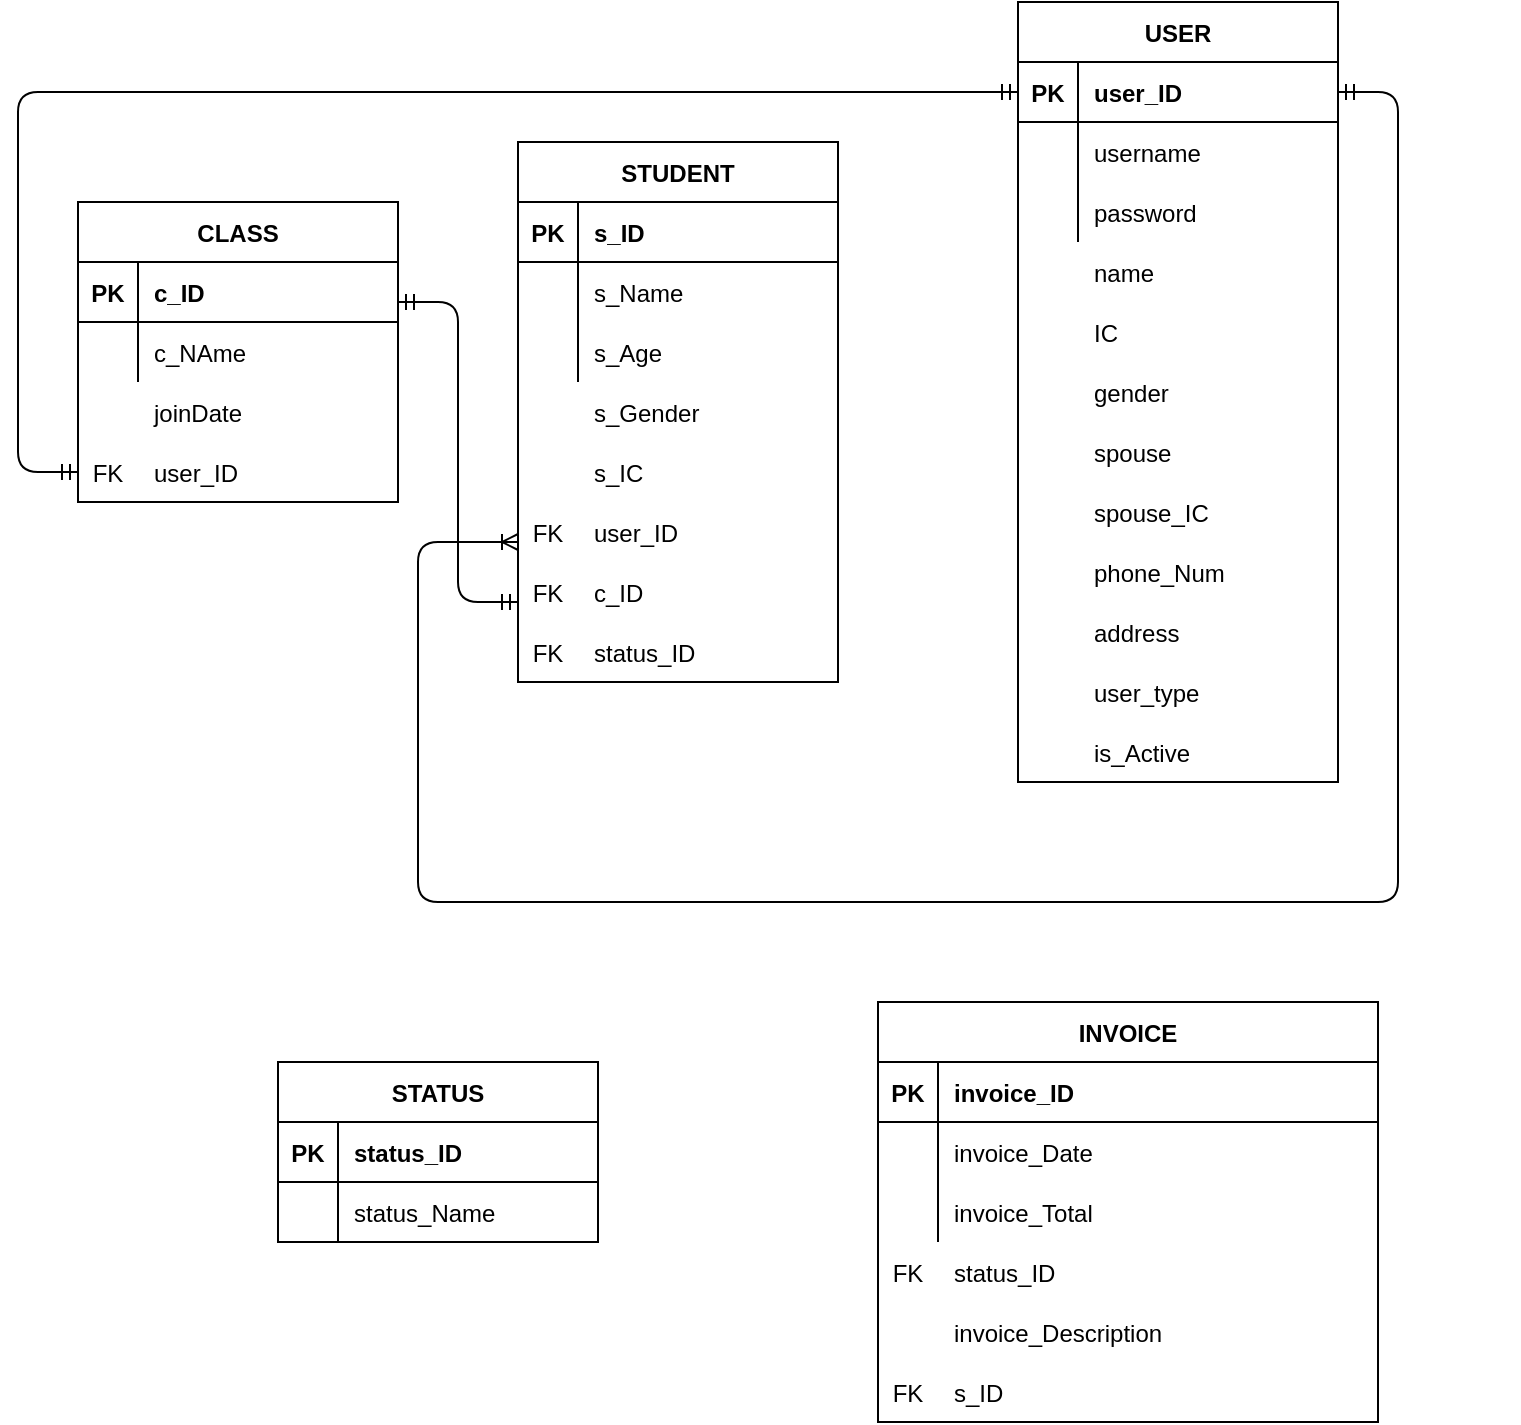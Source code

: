 <mxfile version="14.1.2" type="github">
  <diagram id="R2lEEEUBdFMjLlhIrx00" name="Page-1">
    <mxGraphModel dx="1222" dy="1745" grid="1" gridSize="10" guides="1" tooltips="1" connect="1" arrows="1" fold="1" page="1" pageScale="1" pageWidth="850" pageHeight="1100" math="0" shadow="0" extFonts="Permanent Marker^https://fonts.googleapis.com/css?family=Permanent+Marker">
      <root>
        <mxCell id="0" />
        <mxCell id="1" parent="0" />
        <mxCell id="C-vyLk0tnHw3VtMMgP7b-2" value="USER" style="shape=table;startSize=30;container=1;collapsible=1;childLayout=tableLayout;fixedRows=1;rowLines=0;fontStyle=1;align=center;resizeLast=1;" parent="1" vertex="1">
          <mxGeometry x="540" y="-30" width="160" height="390" as="geometry" />
        </mxCell>
        <mxCell id="C-vyLk0tnHw3VtMMgP7b-3" value="" style="shape=partialRectangle;collapsible=0;dropTarget=0;pointerEvents=0;fillColor=none;points=[[0,0.5],[1,0.5]];portConstraint=eastwest;top=0;left=0;right=0;bottom=1;" parent="C-vyLk0tnHw3VtMMgP7b-2" vertex="1">
          <mxGeometry y="30" width="160" height="30" as="geometry" />
        </mxCell>
        <mxCell id="C-vyLk0tnHw3VtMMgP7b-4" value="PK" style="shape=partialRectangle;overflow=hidden;connectable=0;fillColor=none;top=0;left=0;bottom=0;right=0;fontStyle=1;" parent="C-vyLk0tnHw3VtMMgP7b-3" vertex="1">
          <mxGeometry width="30" height="30" as="geometry" />
        </mxCell>
        <mxCell id="C-vyLk0tnHw3VtMMgP7b-5" value="user_ID" style="shape=partialRectangle;overflow=hidden;connectable=0;fillColor=none;top=0;left=0;bottom=0;right=0;align=left;spacingLeft=6;fontStyle=1;" parent="C-vyLk0tnHw3VtMMgP7b-3" vertex="1">
          <mxGeometry x="30" width="130" height="30" as="geometry" />
        </mxCell>
        <mxCell id="C-vyLk0tnHw3VtMMgP7b-6" value="" style="shape=partialRectangle;collapsible=0;dropTarget=0;pointerEvents=0;fillColor=none;points=[[0,0.5],[1,0.5]];portConstraint=eastwest;top=0;left=0;right=0;bottom=0;" parent="C-vyLk0tnHw3VtMMgP7b-2" vertex="1">
          <mxGeometry y="60" width="160" height="30" as="geometry" />
        </mxCell>
        <mxCell id="C-vyLk0tnHw3VtMMgP7b-7" value="" style="shape=partialRectangle;overflow=hidden;connectable=0;fillColor=none;top=0;left=0;bottom=0;right=0;" parent="C-vyLk0tnHw3VtMMgP7b-6" vertex="1">
          <mxGeometry width="30" height="30" as="geometry" />
        </mxCell>
        <mxCell id="C-vyLk0tnHw3VtMMgP7b-8" value="username" style="shape=partialRectangle;overflow=hidden;connectable=0;fillColor=none;top=0;left=0;bottom=0;right=0;align=left;spacingLeft=6;" parent="C-vyLk0tnHw3VtMMgP7b-6" vertex="1">
          <mxGeometry x="30" width="130" height="30" as="geometry" />
        </mxCell>
        <mxCell id="C-vyLk0tnHw3VtMMgP7b-9" value="" style="shape=partialRectangle;collapsible=0;dropTarget=0;pointerEvents=0;fillColor=none;points=[[0,0.5],[1,0.5]];portConstraint=eastwest;top=0;left=0;right=0;bottom=0;" parent="C-vyLk0tnHw3VtMMgP7b-2" vertex="1">
          <mxGeometry y="90" width="160" height="30" as="geometry" />
        </mxCell>
        <mxCell id="C-vyLk0tnHw3VtMMgP7b-10" value="" style="shape=partialRectangle;overflow=hidden;connectable=0;fillColor=none;top=0;left=0;bottom=0;right=0;" parent="C-vyLk0tnHw3VtMMgP7b-9" vertex="1">
          <mxGeometry width="30" height="30" as="geometry" />
        </mxCell>
        <mxCell id="C-vyLk0tnHw3VtMMgP7b-11" value="password" style="shape=partialRectangle;overflow=hidden;connectable=0;fillColor=none;top=0;left=0;bottom=0;right=0;align=left;spacingLeft=6;" parent="C-vyLk0tnHw3VtMMgP7b-9" vertex="1">
          <mxGeometry x="30" width="130" height="30" as="geometry" />
        </mxCell>
        <mxCell id="C-vyLk0tnHw3VtMMgP7b-13" value="INVOICE" style="shape=table;startSize=30;container=1;collapsible=1;childLayout=tableLayout;fixedRows=1;rowLines=0;fontStyle=1;align=center;resizeLast=1;" parent="1" vertex="1">
          <mxGeometry x="470" y="470" width="250" height="210" as="geometry" />
        </mxCell>
        <mxCell id="C-vyLk0tnHw3VtMMgP7b-14" value="" style="shape=partialRectangle;collapsible=0;dropTarget=0;pointerEvents=0;fillColor=none;points=[[0,0.5],[1,0.5]];portConstraint=eastwest;top=0;left=0;right=0;bottom=1;" parent="C-vyLk0tnHw3VtMMgP7b-13" vertex="1">
          <mxGeometry y="30" width="250" height="30" as="geometry" />
        </mxCell>
        <mxCell id="C-vyLk0tnHw3VtMMgP7b-15" value="PK" style="shape=partialRectangle;overflow=hidden;connectable=0;fillColor=none;top=0;left=0;bottom=0;right=0;fontStyle=1;" parent="C-vyLk0tnHw3VtMMgP7b-14" vertex="1">
          <mxGeometry width="30" height="30" as="geometry" />
        </mxCell>
        <mxCell id="C-vyLk0tnHw3VtMMgP7b-16" value="invoice_ID" style="shape=partialRectangle;overflow=hidden;connectable=0;fillColor=none;top=0;left=0;bottom=0;right=0;align=left;spacingLeft=6;fontStyle=1;" parent="C-vyLk0tnHw3VtMMgP7b-14" vertex="1">
          <mxGeometry x="30" width="220" height="30" as="geometry" />
        </mxCell>
        <mxCell id="C-vyLk0tnHw3VtMMgP7b-17" value="" style="shape=partialRectangle;collapsible=0;dropTarget=0;pointerEvents=0;fillColor=none;points=[[0,0.5],[1,0.5]];portConstraint=eastwest;top=0;left=0;right=0;bottom=0;" parent="C-vyLk0tnHw3VtMMgP7b-13" vertex="1">
          <mxGeometry y="60" width="250" height="30" as="geometry" />
        </mxCell>
        <mxCell id="C-vyLk0tnHw3VtMMgP7b-18" value="" style="shape=partialRectangle;overflow=hidden;connectable=0;fillColor=none;top=0;left=0;bottom=0;right=0;" parent="C-vyLk0tnHw3VtMMgP7b-17" vertex="1">
          <mxGeometry width="30" height="30" as="geometry" />
        </mxCell>
        <mxCell id="C-vyLk0tnHw3VtMMgP7b-19" value="invoice_Date" style="shape=partialRectangle;overflow=hidden;connectable=0;fillColor=none;top=0;left=0;bottom=0;right=0;align=left;spacingLeft=6;" parent="C-vyLk0tnHw3VtMMgP7b-17" vertex="1">
          <mxGeometry x="30" width="220" height="30" as="geometry" />
        </mxCell>
        <mxCell id="C-vyLk0tnHw3VtMMgP7b-20" value="" style="shape=partialRectangle;collapsible=0;dropTarget=0;pointerEvents=0;fillColor=none;points=[[0,0.5],[1,0.5]];portConstraint=eastwest;top=0;left=0;right=0;bottom=0;" parent="C-vyLk0tnHw3VtMMgP7b-13" vertex="1">
          <mxGeometry y="90" width="250" height="30" as="geometry" />
        </mxCell>
        <mxCell id="C-vyLk0tnHw3VtMMgP7b-21" value="" style="shape=partialRectangle;overflow=hidden;connectable=0;fillColor=none;top=0;left=0;bottom=0;right=0;" parent="C-vyLk0tnHw3VtMMgP7b-20" vertex="1">
          <mxGeometry width="30" height="30" as="geometry" />
        </mxCell>
        <mxCell id="C-vyLk0tnHw3VtMMgP7b-22" value="invoice_Total" style="shape=partialRectangle;overflow=hidden;connectable=0;fillColor=none;top=0;left=0;bottom=0;right=0;align=left;spacingLeft=6;" parent="C-vyLk0tnHw3VtMMgP7b-20" vertex="1">
          <mxGeometry x="30" width="220" height="30" as="geometry" />
        </mxCell>
        <mxCell id="C-vyLk0tnHw3VtMMgP7b-23" value="CLASS" style="shape=table;startSize=30;container=1;collapsible=1;childLayout=tableLayout;fixedRows=1;rowLines=0;fontStyle=1;align=center;resizeLast=1;" parent="1" vertex="1">
          <mxGeometry x="70" y="70" width="160" height="150" as="geometry" />
        </mxCell>
        <mxCell id="C-vyLk0tnHw3VtMMgP7b-24" value="" style="shape=partialRectangle;collapsible=0;dropTarget=0;pointerEvents=0;fillColor=none;points=[[0,0.5],[1,0.5]];portConstraint=eastwest;top=0;left=0;right=0;bottom=1;" parent="C-vyLk0tnHw3VtMMgP7b-23" vertex="1">
          <mxGeometry y="30" width="160" height="30" as="geometry" />
        </mxCell>
        <mxCell id="C-vyLk0tnHw3VtMMgP7b-25" value="PK" style="shape=partialRectangle;overflow=hidden;connectable=0;fillColor=none;top=0;left=0;bottom=0;right=0;fontStyle=1;" parent="C-vyLk0tnHw3VtMMgP7b-24" vertex="1">
          <mxGeometry width="30" height="30" as="geometry" />
        </mxCell>
        <mxCell id="C-vyLk0tnHw3VtMMgP7b-26" value="c_ID" style="shape=partialRectangle;overflow=hidden;connectable=0;fillColor=none;top=0;left=0;bottom=0;right=0;align=left;spacingLeft=6;fontStyle=1;" parent="C-vyLk0tnHw3VtMMgP7b-24" vertex="1">
          <mxGeometry x="30" width="130" height="30" as="geometry" />
        </mxCell>
        <mxCell id="C-vyLk0tnHw3VtMMgP7b-27" value="" style="shape=partialRectangle;collapsible=0;dropTarget=0;pointerEvents=0;fillColor=none;points=[[0,0.5],[1,0.5]];portConstraint=eastwest;top=0;left=0;right=0;bottom=0;" parent="C-vyLk0tnHw3VtMMgP7b-23" vertex="1">
          <mxGeometry y="60" width="160" height="30" as="geometry" />
        </mxCell>
        <mxCell id="C-vyLk0tnHw3VtMMgP7b-28" value="" style="shape=partialRectangle;overflow=hidden;connectable=0;fillColor=none;top=0;left=0;bottom=0;right=0;" parent="C-vyLk0tnHw3VtMMgP7b-27" vertex="1">
          <mxGeometry width="30" height="30" as="geometry" />
        </mxCell>
        <mxCell id="C-vyLk0tnHw3VtMMgP7b-29" value="c_NAme" style="shape=partialRectangle;overflow=hidden;connectable=0;fillColor=none;top=0;left=0;bottom=0;right=0;align=left;spacingLeft=6;" parent="C-vyLk0tnHw3VtMMgP7b-27" vertex="1">
          <mxGeometry x="30" width="130" height="30" as="geometry" />
        </mxCell>
        <mxCell id="8kOPELm9OL7Nv5AnrKjp-2" value="joinDate" style="shape=partialRectangle;overflow=hidden;connectable=0;fillColor=none;top=0;left=0;bottom=0;right=0;align=left;spacingLeft=6;" vertex="1" parent="1">
          <mxGeometry x="100" y="160" width="220" height="30" as="geometry" />
        </mxCell>
        <mxCell id="8kOPELm9OL7Nv5AnrKjp-3" value="user_ID" style="shape=partialRectangle;overflow=hidden;connectable=0;fillColor=none;top=0;left=0;bottom=0;right=0;align=left;spacingLeft=6;" vertex="1" parent="1">
          <mxGeometry x="100" y="190" width="220" height="30" as="geometry" />
        </mxCell>
        <mxCell id="8kOPELm9OL7Nv5AnrKjp-4" value="FK" style="shape=partialRectangle;overflow=hidden;connectable=0;fillColor=none;top=0;left=0;bottom=0;right=0;fontStyle=0;" vertex="1" parent="1">
          <mxGeometry x="70" y="190" width="30" height="30" as="geometry" />
        </mxCell>
        <mxCell id="8kOPELm9OL7Nv5AnrKjp-6" value="name" style="shape=partialRectangle;overflow=hidden;connectable=0;fillColor=none;top=0;left=0;bottom=0;right=0;align=left;spacingLeft=6;" vertex="1" parent="1">
          <mxGeometry x="570" y="90" width="130" height="30" as="geometry" />
        </mxCell>
        <mxCell id="8kOPELm9OL7Nv5AnrKjp-7" value="IC" style="shape=partialRectangle;overflow=hidden;connectable=0;fillColor=none;top=0;left=0;bottom=0;right=0;align=left;spacingLeft=6;" vertex="1" parent="1">
          <mxGeometry x="570" y="120" width="220" height="30" as="geometry" />
        </mxCell>
        <mxCell id="8kOPELm9OL7Nv5AnrKjp-8" value="gender" style="shape=partialRectangle;overflow=hidden;connectable=0;fillColor=none;top=0;left=0;bottom=0;right=0;align=left;spacingLeft=6;" vertex="1" parent="1">
          <mxGeometry x="570" y="150" width="130" height="30" as="geometry" />
        </mxCell>
        <mxCell id="8kOPELm9OL7Nv5AnrKjp-9" value="spouse" style="shape=partialRectangle;overflow=hidden;connectable=0;fillColor=none;top=0;left=0;bottom=0;right=0;align=left;spacingLeft=6;" vertex="1" parent="1">
          <mxGeometry x="570" y="180" width="110" height="30" as="geometry" />
        </mxCell>
        <mxCell id="8kOPELm9OL7Nv5AnrKjp-10" value="spouse_IC" style="shape=partialRectangle;overflow=hidden;connectable=0;fillColor=none;top=0;left=0;bottom=0;right=0;align=left;spacingLeft=6;" vertex="1" parent="1">
          <mxGeometry x="570" y="210" width="130" height="30" as="geometry" />
        </mxCell>
        <mxCell id="8kOPELm9OL7Nv5AnrKjp-11" value="phone_Num" style="shape=partialRectangle;overflow=hidden;connectable=0;fillColor=none;top=0;left=0;bottom=0;right=0;align=left;spacingLeft=6;" vertex="1" parent="1">
          <mxGeometry x="570" y="240" width="130" height="30" as="geometry" />
        </mxCell>
        <mxCell id="8kOPELm9OL7Nv5AnrKjp-12" value="address" style="shape=partialRectangle;overflow=hidden;connectable=0;fillColor=none;top=0;left=0;bottom=0;right=0;align=left;spacingLeft=6;" vertex="1" parent="1">
          <mxGeometry x="570" y="270" width="220" height="30" as="geometry" />
        </mxCell>
        <mxCell id="8kOPELm9OL7Nv5AnrKjp-13" value="user_type" style="shape=partialRectangle;overflow=hidden;connectable=0;fillColor=none;top=0;left=0;bottom=0;right=0;align=left;spacingLeft=6;" vertex="1" parent="1">
          <mxGeometry x="570" y="300" width="130" height="30" as="geometry" />
        </mxCell>
        <mxCell id="8kOPELm9OL7Nv5AnrKjp-14" value="is_Active" style="shape=partialRectangle;overflow=hidden;connectable=0;fillColor=none;top=0;left=0;bottom=0;right=0;align=left;spacingLeft=6;" vertex="1" parent="1">
          <mxGeometry x="570" y="330" width="130" height="30" as="geometry" />
        </mxCell>
        <mxCell id="8kOPELm9OL7Nv5AnrKjp-15" value="" style="shape=partialRectangle;collapsible=0;dropTarget=0;pointerEvents=0;fillColor=none;points=[[0,0.5],[1,0.5]];portConstraint=eastwest;top=0;left=0;right=0;bottom=0;" vertex="1" parent="1">
          <mxGeometry x="470" y="590" width="250" height="30" as="geometry" />
        </mxCell>
        <mxCell id="8kOPELm9OL7Nv5AnrKjp-16" value="" style="shape=partialRectangle;overflow=hidden;connectable=0;fillColor=none;top=0;left=0;bottom=0;right=0;" vertex="1" parent="8kOPELm9OL7Nv5AnrKjp-15">
          <mxGeometry width="30" height="30" as="geometry" />
        </mxCell>
        <mxCell id="8kOPELm9OL7Nv5AnrKjp-17" value="status_ID" style="shape=partialRectangle;overflow=hidden;connectable=0;fillColor=none;top=0;left=0;bottom=0;right=0;align=left;spacingLeft=6;" vertex="1" parent="8kOPELm9OL7Nv5AnrKjp-15">
          <mxGeometry x="30" width="220" height="30" as="geometry" />
        </mxCell>
        <mxCell id="8kOPELm9OL7Nv5AnrKjp-18" value="" style="shape=partialRectangle;collapsible=0;dropTarget=0;pointerEvents=0;fillColor=none;points=[[0,0.5],[1,0.5]];portConstraint=eastwest;top=0;left=0;right=0;bottom=0;" vertex="1" parent="1">
          <mxGeometry x="470" y="620" width="250" height="30" as="geometry" />
        </mxCell>
        <mxCell id="8kOPELm9OL7Nv5AnrKjp-19" value="" style="shape=partialRectangle;overflow=hidden;connectable=0;fillColor=none;top=0;left=0;bottom=0;right=0;" vertex="1" parent="8kOPELm9OL7Nv5AnrKjp-18">
          <mxGeometry width="30" height="30" as="geometry" />
        </mxCell>
        <mxCell id="8kOPELm9OL7Nv5AnrKjp-20" value="invoice_Description" style="shape=partialRectangle;overflow=hidden;connectable=0;fillColor=none;top=0;left=0;bottom=0;right=0;align=left;spacingLeft=6;" vertex="1" parent="8kOPELm9OL7Nv5AnrKjp-18">
          <mxGeometry x="30" width="220" height="30" as="geometry" />
        </mxCell>
        <mxCell id="8kOPELm9OL7Nv5AnrKjp-21" value="" style="shape=partialRectangle;collapsible=0;dropTarget=0;pointerEvents=0;fillColor=none;points=[[0,0.5],[1,0.5]];portConstraint=eastwest;top=0;left=0;right=0;bottom=0;" vertex="1" parent="1">
          <mxGeometry x="470" y="650" width="250" height="30" as="geometry" />
        </mxCell>
        <mxCell id="8kOPELm9OL7Nv5AnrKjp-22" value="" style="shape=partialRectangle;overflow=hidden;connectable=0;fillColor=none;top=0;left=0;bottom=0;right=0;" vertex="1" parent="8kOPELm9OL7Nv5AnrKjp-21">
          <mxGeometry width="30" height="30" as="geometry" />
        </mxCell>
        <mxCell id="8kOPELm9OL7Nv5AnrKjp-23" value="s_ID" style="shape=partialRectangle;overflow=hidden;connectable=0;fillColor=none;top=0;left=0;bottom=0;right=0;align=left;spacingLeft=6;" vertex="1" parent="8kOPELm9OL7Nv5AnrKjp-21">
          <mxGeometry x="30" width="220" height="30" as="geometry" />
        </mxCell>
        <mxCell id="8kOPELm9OL7Nv5AnrKjp-24" value="FK" style="shape=partialRectangle;overflow=hidden;connectable=0;fillColor=none;top=0;left=0;bottom=0;right=0;" vertex="1" parent="1">
          <mxGeometry x="470" y="650" width="30" height="30" as="geometry" />
        </mxCell>
        <mxCell id="8kOPELm9OL7Nv5AnrKjp-28" value="FK" style="shape=partialRectangle;overflow=hidden;connectable=0;fillColor=none;top=0;left=0;bottom=0;right=0;" vertex="1" parent="1">
          <mxGeometry x="470" y="590" width="30" height="30" as="geometry" />
        </mxCell>
        <mxCell id="8kOPELm9OL7Nv5AnrKjp-29" value="STUDENT" style="shape=table;startSize=30;container=1;collapsible=1;childLayout=tableLayout;fixedRows=1;rowLines=0;fontStyle=1;align=center;resizeLast=1;" vertex="1" parent="1">
          <mxGeometry x="290" y="40" width="160" height="270" as="geometry" />
        </mxCell>
        <mxCell id="8kOPELm9OL7Nv5AnrKjp-30" value="" style="shape=partialRectangle;collapsible=0;dropTarget=0;pointerEvents=0;fillColor=none;points=[[0,0.5],[1,0.5]];portConstraint=eastwest;top=0;left=0;right=0;bottom=1;" vertex="1" parent="8kOPELm9OL7Nv5AnrKjp-29">
          <mxGeometry y="30" width="160" height="30" as="geometry" />
        </mxCell>
        <mxCell id="8kOPELm9OL7Nv5AnrKjp-31" value="PK" style="shape=partialRectangle;overflow=hidden;connectable=0;fillColor=none;top=0;left=0;bottom=0;right=0;fontStyle=1;" vertex="1" parent="8kOPELm9OL7Nv5AnrKjp-30">
          <mxGeometry width="30" height="30" as="geometry" />
        </mxCell>
        <mxCell id="8kOPELm9OL7Nv5AnrKjp-32" value="s_ID" style="shape=partialRectangle;overflow=hidden;connectable=0;fillColor=none;top=0;left=0;bottom=0;right=0;align=left;spacingLeft=6;fontStyle=1;" vertex="1" parent="8kOPELm9OL7Nv5AnrKjp-30">
          <mxGeometry x="30" width="130" height="30" as="geometry" />
        </mxCell>
        <mxCell id="8kOPELm9OL7Nv5AnrKjp-33" value="" style="shape=partialRectangle;collapsible=0;dropTarget=0;pointerEvents=0;fillColor=none;points=[[0,0.5],[1,0.5]];portConstraint=eastwest;top=0;left=0;right=0;bottom=0;" vertex="1" parent="8kOPELm9OL7Nv5AnrKjp-29">
          <mxGeometry y="60" width="160" height="30" as="geometry" />
        </mxCell>
        <mxCell id="8kOPELm9OL7Nv5AnrKjp-34" value="" style="shape=partialRectangle;overflow=hidden;connectable=0;fillColor=none;top=0;left=0;bottom=0;right=0;" vertex="1" parent="8kOPELm9OL7Nv5AnrKjp-33">
          <mxGeometry width="30" height="30" as="geometry" />
        </mxCell>
        <mxCell id="8kOPELm9OL7Nv5AnrKjp-35" value="s_Name" style="shape=partialRectangle;overflow=hidden;connectable=0;fillColor=none;top=0;left=0;bottom=0;right=0;align=left;spacingLeft=6;" vertex="1" parent="8kOPELm9OL7Nv5AnrKjp-33">
          <mxGeometry x="30" width="130" height="30" as="geometry" />
        </mxCell>
        <mxCell id="8kOPELm9OL7Nv5AnrKjp-36" value="" style="shape=partialRectangle;collapsible=0;dropTarget=0;pointerEvents=0;fillColor=none;points=[[0,0.5],[1,0.5]];portConstraint=eastwest;top=0;left=0;right=0;bottom=0;" vertex="1" parent="8kOPELm9OL7Nv5AnrKjp-29">
          <mxGeometry y="90" width="160" height="30" as="geometry" />
        </mxCell>
        <mxCell id="8kOPELm9OL7Nv5AnrKjp-37" value="" style="shape=partialRectangle;overflow=hidden;connectable=0;fillColor=none;top=0;left=0;bottom=0;right=0;" vertex="1" parent="8kOPELm9OL7Nv5AnrKjp-36">
          <mxGeometry width="30" height="30" as="geometry" />
        </mxCell>
        <mxCell id="8kOPELm9OL7Nv5AnrKjp-38" value="s_Age" style="shape=partialRectangle;overflow=hidden;connectable=0;fillColor=none;top=0;left=0;bottom=0;right=0;align=left;spacingLeft=6;" vertex="1" parent="8kOPELm9OL7Nv5AnrKjp-36">
          <mxGeometry x="30" width="130" height="30" as="geometry" />
        </mxCell>
        <mxCell id="8kOPELm9OL7Nv5AnrKjp-39" value="s_Gender" style="shape=partialRectangle;overflow=hidden;connectable=0;fillColor=none;top=0;left=0;bottom=0;right=0;align=left;spacingLeft=6;" vertex="1" parent="1">
          <mxGeometry x="320" y="160" width="130" height="30" as="geometry" />
        </mxCell>
        <mxCell id="8kOPELm9OL7Nv5AnrKjp-40" value="s_IC" style="shape=partialRectangle;overflow=hidden;connectable=0;fillColor=none;top=0;left=0;bottom=0;right=0;align=left;spacingLeft=6;" vertex="1" parent="1">
          <mxGeometry x="320" y="190" width="130" height="30" as="geometry" />
        </mxCell>
        <mxCell id="8kOPELm9OL7Nv5AnrKjp-41" value="user_ID" style="shape=partialRectangle;overflow=hidden;connectable=0;fillColor=none;top=0;left=0;bottom=0;right=0;align=left;spacingLeft=6;" vertex="1" parent="1">
          <mxGeometry x="320" y="220" width="220" height="30" as="geometry" />
        </mxCell>
        <mxCell id="8kOPELm9OL7Nv5AnrKjp-42" value="c_ID" style="shape=partialRectangle;overflow=hidden;connectable=0;fillColor=none;top=0;left=0;bottom=0;right=0;align=left;spacingLeft=6;" vertex="1" parent="1">
          <mxGeometry x="320" y="250" width="220" height="30" as="geometry" />
        </mxCell>
        <mxCell id="8kOPELm9OL7Nv5AnrKjp-43" value="status_ID" style="shape=partialRectangle;overflow=hidden;connectable=0;fillColor=none;top=0;left=0;bottom=0;right=0;align=left;spacingLeft=6;" vertex="1" parent="1">
          <mxGeometry x="320" y="280" width="220" height="30" as="geometry" />
        </mxCell>
        <mxCell id="8kOPELm9OL7Nv5AnrKjp-57" value="FK" style="shape=partialRectangle;overflow=hidden;connectable=0;fillColor=none;top=0;left=0;bottom=0;right=0;" vertex="1" parent="1">
          <mxGeometry x="290" y="280" width="30" height="30" as="geometry" />
        </mxCell>
        <mxCell id="8kOPELm9OL7Nv5AnrKjp-58" value="FK" style="shape=partialRectangle;overflow=hidden;connectable=0;fillColor=none;top=0;left=0;bottom=0;right=0;" vertex="1" parent="1">
          <mxGeometry x="290" y="220" width="30" height="30" as="geometry" />
        </mxCell>
        <mxCell id="8kOPELm9OL7Nv5AnrKjp-59" value="FK" style="shape=partialRectangle;overflow=hidden;connectable=0;fillColor=none;top=0;left=0;bottom=0;right=0;" vertex="1" parent="1">
          <mxGeometry x="290" y="250" width="30" height="30" as="geometry" />
        </mxCell>
        <mxCell id="8kOPELm9OL7Nv5AnrKjp-60" value="STATUS" style="shape=table;startSize=30;container=1;collapsible=1;childLayout=tableLayout;fixedRows=1;rowLines=0;fontStyle=1;align=center;resizeLast=1;" vertex="1" parent="1">
          <mxGeometry x="170" y="500" width="160" height="90" as="geometry" />
        </mxCell>
        <mxCell id="8kOPELm9OL7Nv5AnrKjp-61" value="" style="shape=partialRectangle;collapsible=0;dropTarget=0;pointerEvents=0;fillColor=none;points=[[0,0.5],[1,0.5]];portConstraint=eastwest;top=0;left=0;right=0;bottom=1;" vertex="1" parent="8kOPELm9OL7Nv5AnrKjp-60">
          <mxGeometry y="30" width="160" height="30" as="geometry" />
        </mxCell>
        <mxCell id="8kOPELm9OL7Nv5AnrKjp-62" value="PK" style="shape=partialRectangle;overflow=hidden;connectable=0;fillColor=none;top=0;left=0;bottom=0;right=0;fontStyle=1;" vertex="1" parent="8kOPELm9OL7Nv5AnrKjp-61">
          <mxGeometry width="30" height="30" as="geometry" />
        </mxCell>
        <mxCell id="8kOPELm9OL7Nv5AnrKjp-63" value="status_ID" style="shape=partialRectangle;overflow=hidden;connectable=0;fillColor=none;top=0;left=0;bottom=0;right=0;align=left;spacingLeft=6;fontStyle=1;" vertex="1" parent="8kOPELm9OL7Nv5AnrKjp-61">
          <mxGeometry x="30" width="130" height="30" as="geometry" />
        </mxCell>
        <mxCell id="8kOPELm9OL7Nv5AnrKjp-64" value="" style="shape=partialRectangle;collapsible=0;dropTarget=0;pointerEvents=0;fillColor=none;points=[[0,0.5],[1,0.5]];portConstraint=eastwest;top=0;left=0;right=0;bottom=0;" vertex="1" parent="8kOPELm9OL7Nv5AnrKjp-60">
          <mxGeometry y="60" width="160" height="30" as="geometry" />
        </mxCell>
        <mxCell id="8kOPELm9OL7Nv5AnrKjp-65" value="" style="shape=partialRectangle;overflow=hidden;connectable=0;fillColor=none;top=0;left=0;bottom=0;right=0;" vertex="1" parent="8kOPELm9OL7Nv5AnrKjp-64">
          <mxGeometry width="30" height="30" as="geometry" />
        </mxCell>
        <mxCell id="8kOPELm9OL7Nv5AnrKjp-66" value="status_Name" style="shape=partialRectangle;overflow=hidden;connectable=0;fillColor=none;top=0;left=0;bottom=0;right=0;align=left;spacingLeft=6;" vertex="1" parent="8kOPELm9OL7Nv5AnrKjp-64">
          <mxGeometry x="30" width="130" height="30" as="geometry" />
        </mxCell>
        <mxCell id="8kOPELm9OL7Nv5AnrKjp-87" value="" style="edgeStyle=orthogonalEdgeStyle;fontSize=12;html=1;endArrow=ERmandOne;startArrow=ERmandOne;" edge="1" parent="1">
          <mxGeometry width="100" height="100" relative="1" as="geometry">
            <mxPoint x="230" y="120" as="sourcePoint" />
            <mxPoint x="290" y="270" as="targetPoint" />
            <Array as="points">
              <mxPoint x="260" y="120" />
              <mxPoint x="260" y="270" />
            </Array>
          </mxGeometry>
        </mxCell>
        <mxCell id="8kOPELm9OL7Nv5AnrKjp-89" value="" style="edgeStyle=elbowEdgeStyle;fontSize=12;html=1;endArrow=ERmandOne;startArrow=ERmandOne;exitX=0;exitY=0.5;exitDx=0;exitDy=0;" edge="1" parent="1" source="C-vyLk0tnHw3VtMMgP7b-3">
          <mxGeometry width="100" height="100" relative="1" as="geometry">
            <mxPoint x="500" y="-90" as="sourcePoint" />
            <mxPoint x="70" y="205" as="targetPoint" />
            <Array as="points">
              <mxPoint x="40" y="40" />
              <mxPoint x="250" y="300" />
              <mxPoint x="510" y="310" />
              <mxPoint x="40" />
            </Array>
          </mxGeometry>
        </mxCell>
        <mxCell id="8kOPELm9OL7Nv5AnrKjp-95" value="" style="edgeStyle=orthogonalEdgeStyle;fontSize=12;html=1;endArrow=ERoneToMany;startArrow=ERmandOne;exitX=1;exitY=0.5;exitDx=0;exitDy=0;" edge="1" parent="1" source="C-vyLk0tnHw3VtMMgP7b-3">
          <mxGeometry width="100" height="100" relative="1" as="geometry">
            <mxPoint x="520" y="430" as="sourcePoint" />
            <mxPoint x="290" y="240" as="targetPoint" />
            <Array as="points">
              <mxPoint x="730" y="15" />
              <mxPoint x="730" y="420" />
              <mxPoint x="240" y="420" />
              <mxPoint x="240" y="240" />
            </Array>
          </mxGeometry>
        </mxCell>
      </root>
    </mxGraphModel>
  </diagram>
</mxfile>
